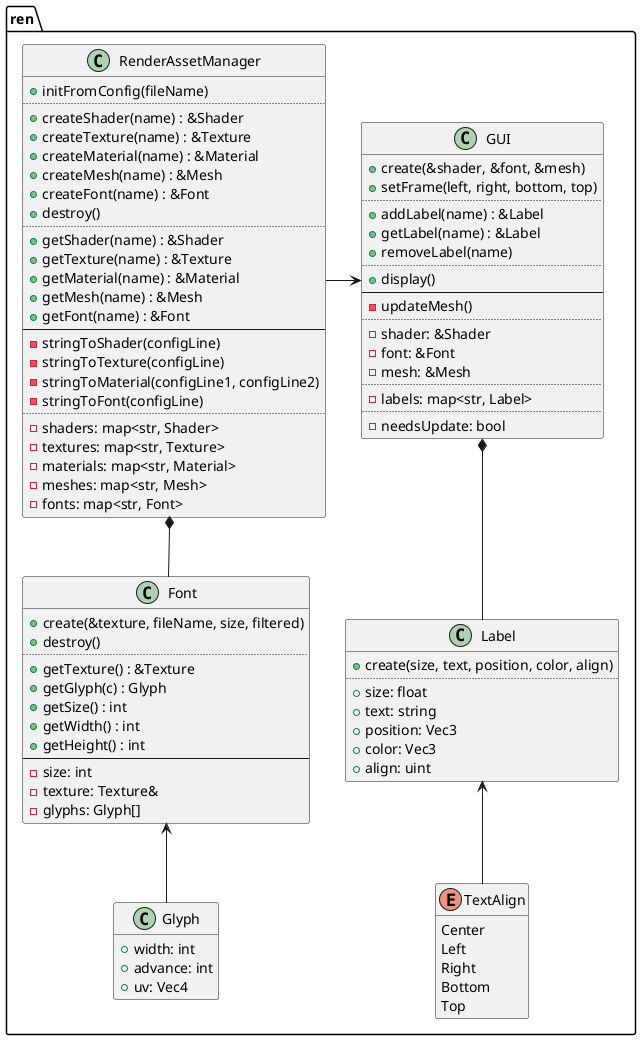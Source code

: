@startuml
set separator ::

class ren::Glyph {
	+width: int
	+advance: int
	+uv: Vec4
}
hide Glyph methods

class ren::Font {
	+create(&texture, fileName, size, filtered)
	+destroy()
	..
	+getTexture() : &Texture
	+getGlyph(c) : Glyph
	+getSize() : int
	+getWidth() : int
	+getHeight() : int
	--
	-size: int
	-texture: Texture&
	-glyphs: Glyph[]
}

class ren::RenderAssetManager {
	+initFromConfig(fileName)
	..
	+createShader(name) : &Shader
	+createTexture(name) : &Texture
	+createMaterial(name) : &Material
	+createMesh(name) : &Mesh
	+createFont(name) : &Font
	+destroy()
	..
	+getShader(name) : &Shader
	+getTexture(name) : &Texture
	+getMaterial(name) : &Material
	+getMesh(name) : &Mesh
	+getFont(name) : &Font
	--
	-stringToShader(configLine)
	-stringToTexture(configLine)
	-stringToMaterial(configLine1, configLine2)
	-stringToFont(configLine)
	..
	-shaders: map<str, Shader>
	-textures: map<str, Texture>
	-materials: map<str, Material>
	-meshes: map<str, Mesh>
	-fonts: map<str, Font>
}

class ren::GUI {
	+create(&shader, &font, &mesh)
	+setFrame(left, right, bottom, top)
	..
	+addLabel(name) : &Label
	+getLabel(name) : &Label
	+removeLabel(name)
	..
	+display()
	--
	-updateMesh()
	..
	-shader: &Shader
	-font: &Font
	-mesh: &Mesh
	..
	-labels: map<str, Label>
	..
	-needsUpdate: bool
}

enum ren::TextAlign {
	Center
	Left
	Right
	Bottom
	Top
}
hide TextAlign methods

class ren::Label {
	+create(size, text, position, color, align)
	..
	+size: float
	+text: string
	+position: Vec3
	+color: Vec3
	+align: uint
}

Font <-- Glyph
RenderAssetManager *-down- Font

GUI <-left- RenderAssetManager
GUI *-down- Label

Label <-- TextAlign

@enduml
